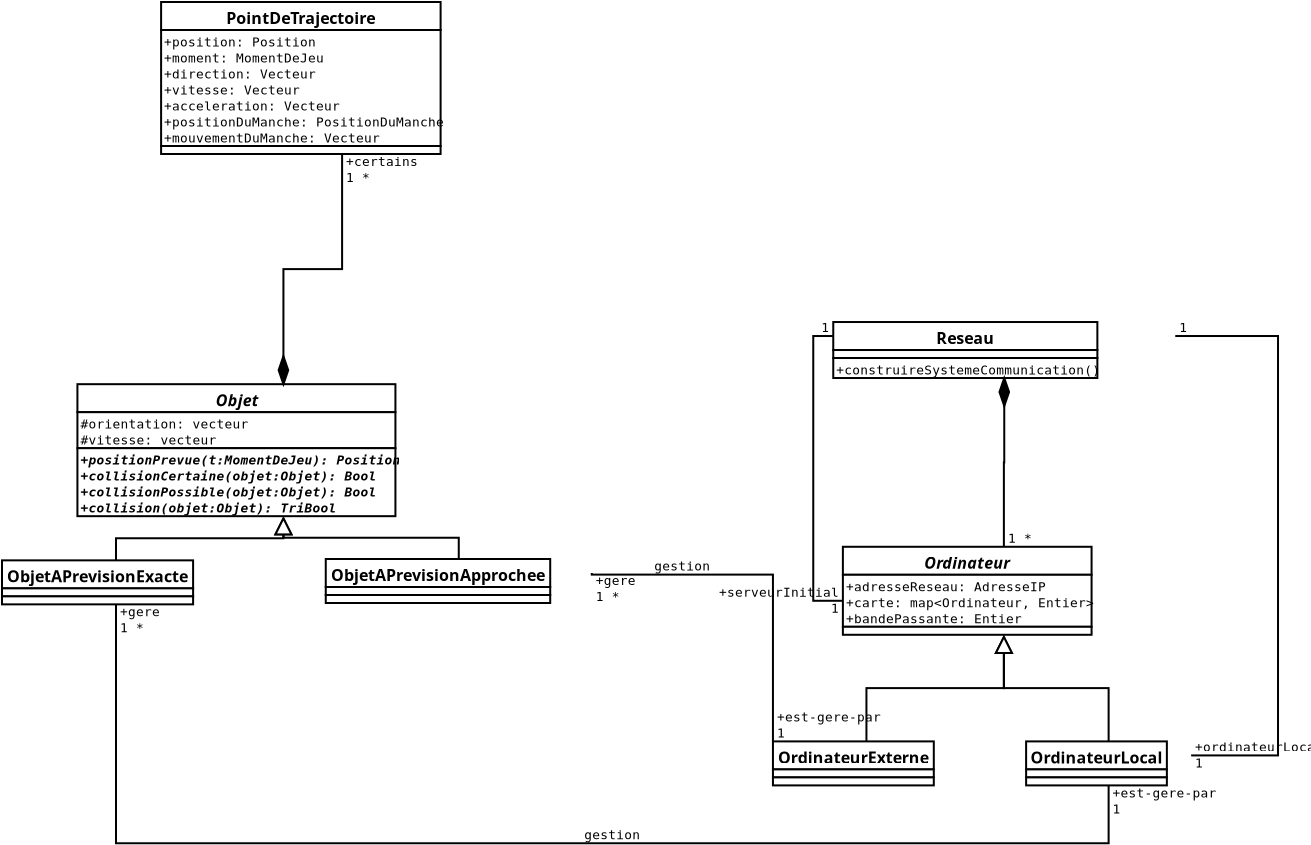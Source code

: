 <?xml version="1.0" encoding="UTF-8"?>
<dia:diagram xmlns:dia="http://www.lysator.liu.se/~alla/dia/"><dia:layer name="Background" visible="true"><dia:object type="UML - Class" version="0" id="O0"><dia:attribute name="obj_pos"><dia:point val="3.512,9.2"/></dia:attribute><dia:attribute name="obj_bb"><dia:rectangle val="3.462,9.15;24.162,15.85"/></dia:attribute><dia:attribute name="elem_corner"><dia:point val="3.512,9.2"/></dia:attribute><dia:attribute name="elem_width"><dia:real val="20.6"/></dia:attribute><dia:attribute name="elem_height"><dia:real val="6.6"/></dia:attribute><dia:attribute name="name"><dia:string>#Objet#</dia:string></dia:attribute><dia:attribute name="stereotype"><dia:string>##</dia:string></dia:attribute><dia:attribute name="comment"><dia:string>##</dia:string></dia:attribute><dia:attribute name="abstract"><dia:boolean val="true"/></dia:attribute><dia:attribute name="suppress_attributes"><dia:boolean val="false"/></dia:attribute><dia:attribute name="suppress_operations"><dia:boolean val="false"/></dia:attribute><dia:attribute name="visible_attributes"><dia:boolean val="true"/></dia:attribute><dia:attribute name="visible_operations"><dia:boolean val="true"/></dia:attribute><dia:attribute name="visible_comments"><dia:boolean val="false"/></dia:attribute><dia:attribute name="foreground_color"><dia:color val="#000000"/></dia:attribute><dia:attribute name="background_color"><dia:color val="#ffffff"/></dia:attribute><dia:attribute name="normal_font"><dia:font family="monospace" style="0" name="Courier"/></dia:attribute><dia:attribute name="abstract_font"><dia:font family="monospace" style="88" name="Courier"/></dia:attribute><dia:attribute name="polymorphic_font"><dia:font family="monospace" style="8" name="Courier"/></dia:attribute><dia:attribute name="classname_font"><dia:font family="sans" style="80" name="Courier"/></dia:attribute><dia:attribute name="abstract_classname_font"><dia:font family="sans" style="88" name="Courier"/></dia:attribute><dia:attribute name="comment_font"><dia:font family="sans" style="8" name="Courier"/></dia:attribute><dia:attribute name="font_height"><dia:real val="0.8"/></dia:attribute><dia:attribute name="polymorphic_font_height"><dia:real val="0.8"/></dia:attribute><dia:attribute name="abstract_font_height"><dia:real val="0.8"/></dia:attribute><dia:attribute name="classname_font_height"><dia:real val="1"/></dia:attribute><dia:attribute name="abstract_classname_font_height"><dia:real val="1"/></dia:attribute><dia:attribute name="comment_font_height"><dia:real val="1"/></dia:attribute><dia:attribute name="attributes"><dia:composite type="umlattribute"><dia:attribute name="name"><dia:string>#orientation#</dia:string></dia:attribute><dia:attribute name="type"><dia:string>#vecteur#</dia:string></dia:attribute><dia:attribute name="value"><dia:string>##</dia:string></dia:attribute><dia:attribute name="comment"><dia:string>##</dia:string></dia:attribute><dia:attribute name="visibility"><dia:enum val="2"/></dia:attribute><dia:attribute name="abstract"><dia:boolean val="false"/></dia:attribute><dia:attribute name="class_scope"><dia:boolean val="false"/></dia:attribute></dia:composite><dia:composite type="umlattribute"><dia:attribute name="name"><dia:string>#vitesse#</dia:string></dia:attribute><dia:attribute name="type"><dia:string>#vecteur#</dia:string></dia:attribute><dia:attribute name="value"><dia:string>##</dia:string></dia:attribute><dia:attribute name="comment"><dia:string>##</dia:string></dia:attribute><dia:attribute name="visibility"><dia:enum val="2"/></dia:attribute><dia:attribute name="abstract"><dia:boolean val="false"/></dia:attribute><dia:attribute name="class_scope"><dia:boolean val="false"/></dia:attribute></dia:composite></dia:attribute><dia:attribute name="operations"><dia:composite type="umloperation"><dia:attribute name="name"><dia:string>#positionPrevue#</dia:string></dia:attribute><dia:attribute name="stereotype"><dia:string>##</dia:string></dia:attribute><dia:attribute name="type"><dia:string>#Position#</dia:string></dia:attribute><dia:attribute name="visibility"><dia:enum val="0"/></dia:attribute><dia:attribute name="comment"><dia:string>#Calcule la position prevue au moment t#</dia:string></dia:attribute><dia:attribute name="abstract"><dia:boolean val="true"/></dia:attribute><dia:attribute name="inheritance_type"><dia:enum val="0"/></dia:attribute><dia:attribute name="query"><dia:boolean val="false"/></dia:attribute><dia:attribute name="class_scope"><dia:boolean val="false"/></dia:attribute><dia:attribute name="parameters"><dia:composite type="umlparameter"><dia:attribute name="name"><dia:string>#t#</dia:string></dia:attribute><dia:attribute name="type"><dia:string>#MomentDeJeu#</dia:string></dia:attribute><dia:attribute name="value"><dia:string>##</dia:string></dia:attribute><dia:attribute name="comment"><dia:string>#moment pour lequel on demande une prévision#</dia:string></dia:attribute><dia:attribute name="kind"><dia:enum val="0"/></dia:attribute></dia:composite></dia:attribute></dia:composite><dia:composite type="umloperation"><dia:attribute name="name"><dia:string>#collisionCertaine#</dia:string></dia:attribute><dia:attribute name="stereotype"><dia:string>##</dia:string></dia:attribute><dia:attribute name="type"><dia:string>#Bool#</dia:string></dia:attribute><dia:attribute name="visibility"><dia:enum val="0"/></dia:attribute><dia:attribute name="comment"><dia:string>#Determine si on est sur qu'il y a eu une collision#</dia:string></dia:attribute><dia:attribute name="abstract"><dia:boolean val="true"/></dia:attribute><dia:attribute name="inheritance_type"><dia:enum val="0"/></dia:attribute><dia:attribute name="query"><dia:boolean val="false"/></dia:attribute><dia:attribute name="class_scope"><dia:boolean val="false"/></dia:attribute><dia:attribute name="parameters"><dia:composite type="umlparameter"><dia:attribute name="name"><dia:string>#objet#</dia:string></dia:attribute><dia:attribute name="type"><dia:string>#Objet#</dia:string></dia:attribute><dia:attribute name="value"><dia:string>##</dia:string></dia:attribute><dia:attribute name="comment"><dia:string>##</dia:string></dia:attribute><dia:attribute name="kind"><dia:enum val="0"/></dia:attribute></dia:composite></dia:attribute></dia:composite><dia:composite type="umloperation"><dia:attribute name="name"><dia:string>#collisionPossible#</dia:string></dia:attribute><dia:attribute name="stereotype"><dia:string>##</dia:string></dia:attribute><dia:attribute name="type"><dia:string>#Bool#</dia:string></dia:attribute><dia:attribute name="visibility"><dia:enum val="0"/></dia:attribute><dia:attribute name="comment"><dia:string>#Determine s'il est probable qu'il y ai eu une collision#</dia:string></dia:attribute><dia:attribute name="abstract"><dia:boolean val="true"/></dia:attribute><dia:attribute name="inheritance_type"><dia:enum val="0"/></dia:attribute><dia:attribute name="query"><dia:boolean val="false"/></dia:attribute><dia:attribute name="class_scope"><dia:boolean val="false"/></dia:attribute><dia:attribute name="parameters"><dia:composite type="umlparameter"><dia:attribute name="name"><dia:string>#objet#</dia:string></dia:attribute><dia:attribute name="type"><dia:string>#Objet#</dia:string></dia:attribute><dia:attribute name="value"><dia:string>##</dia:string></dia:attribute><dia:attribute name="comment"><dia:string>##</dia:string></dia:attribute><dia:attribute name="kind"><dia:enum val="0"/></dia:attribute></dia:composite></dia:attribute></dia:composite><dia:composite type="umloperation"><dia:attribute name="name"><dia:string>#collision#</dia:string></dia:attribute><dia:attribute name="stereotype"><dia:string>##</dia:string></dia:attribute><dia:attribute name="type"><dia:string>#TriBool#</dia:string></dia:attribute><dia:attribute name="visibility"><dia:enum val="0"/></dia:attribute><dia:attribute name="comment"><dia:string>##</dia:string></dia:attribute><dia:attribute name="abstract"><dia:boolean val="true"/></dia:attribute><dia:attribute name="inheritance_type"><dia:enum val="0"/></dia:attribute><dia:attribute name="query"><dia:boolean val="false"/></dia:attribute><dia:attribute name="class_scope"><dia:boolean val="false"/></dia:attribute><dia:attribute name="parameters"><dia:composite type="umlparameter"><dia:attribute name="name"><dia:string>#objet#</dia:string></dia:attribute><dia:attribute name="type"><dia:string>#Objet#</dia:string></dia:attribute><dia:attribute name="value"><dia:string>##</dia:string></dia:attribute><dia:attribute name="comment"><dia:string>##</dia:string></dia:attribute><dia:attribute name="kind"><dia:enum val="0"/></dia:attribute></dia:composite></dia:attribute></dia:composite></dia:attribute><dia:attribute name="template"><dia:boolean val="false"/></dia:attribute><dia:attribute name="templates"/></dia:object><dia:object type="UML - Class" version="0" id="O1"><dia:attribute name="obj_pos"><dia:point val="-0.259,18.009"/></dia:attribute><dia:attribute name="obj_bb"><dia:rectangle val="-0.309,17.959;11.191,20.259"/></dia:attribute><dia:attribute name="elem_corner"><dia:point val="-0.259,18.009"/></dia:attribute><dia:attribute name="elem_width"><dia:real val="11.4"/></dia:attribute><dia:attribute name="elem_height"><dia:real val="2.2"/></dia:attribute><dia:attribute name="name"><dia:string>#ObjetAPrevisionExacte#</dia:string></dia:attribute><dia:attribute name="stereotype"><dia:string>##</dia:string></dia:attribute><dia:attribute name="comment"><dia:string>#Tous les objets du jeu dont le client peut prevoir la position de maniere exacte. Exemples : les lasers, les asteroides...#</dia:string></dia:attribute><dia:attribute name="abstract"><dia:boolean val="false"/></dia:attribute><dia:attribute name="suppress_attributes"><dia:boolean val="false"/></dia:attribute><dia:attribute name="suppress_operations"><dia:boolean val="false"/></dia:attribute><dia:attribute name="visible_attributes"><dia:boolean val="true"/></dia:attribute><dia:attribute name="visible_operations"><dia:boolean val="true"/></dia:attribute><dia:attribute name="visible_comments"><dia:boolean val="false"/></dia:attribute><dia:attribute name="foreground_color"><dia:color val="#000000"/></dia:attribute><dia:attribute name="background_color"><dia:color val="#ffffff"/></dia:attribute><dia:attribute name="normal_font"><dia:font family="monospace" style="0" name="Courier"/></dia:attribute><dia:attribute name="abstract_font"><dia:font family="monospace" style="88" name="Courier"/></dia:attribute><dia:attribute name="polymorphic_font"><dia:font family="monospace" style="8" name="Courier"/></dia:attribute><dia:attribute name="classname_font"><dia:font family="sans" style="80" name="Courier"/></dia:attribute><dia:attribute name="abstract_classname_font"><dia:font family="sans" style="88" name="Courier"/></dia:attribute><dia:attribute name="comment_font"><dia:font family="sans" style="8" name="Courier"/></dia:attribute><dia:attribute name="font_height"><dia:real val="0.8"/></dia:attribute><dia:attribute name="polymorphic_font_height"><dia:real val="0.8"/></dia:attribute><dia:attribute name="abstract_font_height"><dia:real val="0.8"/></dia:attribute><dia:attribute name="classname_font_height"><dia:real val="1"/></dia:attribute><dia:attribute name="abstract_classname_font_height"><dia:real val="1"/></dia:attribute><dia:attribute name="comment_font_height"><dia:real val="1"/></dia:attribute><dia:attribute name="attributes"/><dia:attribute name="operations"/><dia:attribute name="template"><dia:boolean val="false"/></dia:attribute><dia:attribute name="templates"/></dia:object><dia:object type="UML - Generalization" version="0" id="O2"><dia:attribute name="obj_pos"><dia:point val="13.812,15.8"/></dia:attribute><dia:attribute name="obj_bb"><dia:rectangle val="5.391,15.75;14.662,18.059"/></dia:attribute><dia:attribute name="orth_points"><dia:point val="13.812,15.8"/><dia:point val="13.812,16.904"/><dia:point val="5.441,16.904"/><dia:point val="5.441,18.009"/></dia:attribute><dia:attribute name="orth_orient"><dia:enum val="1"/><dia:enum val="0"/><dia:enum val="1"/></dia:attribute><dia:attribute name="orth_autoroute"><dia:boolean val="true"/></dia:attribute><dia:attribute name="name"><dia:string>##</dia:string></dia:attribute><dia:attribute name="stereotype"><dia:string>##</dia:string></dia:attribute><dia:connections><dia:connection handle="0" to="O0" connection="6"/><dia:connection handle="1" to="O1" connection="1"/></dia:connections></dia:object><dia:object type="UML - Class" version="0" id="O3"><dia:attribute name="obj_pos"><dia:point val="15.929,17.941"/></dia:attribute><dia:attribute name="obj_bb"><dia:rectangle val="15.879,17.891;29.279,20.191"/></dia:attribute><dia:attribute name="elem_corner"><dia:point val="15.929,17.941"/></dia:attribute><dia:attribute name="elem_width"><dia:real val="13.3"/></dia:attribute><dia:attribute name="elem_height"><dia:real val="2.2"/></dia:attribute><dia:attribute name="name"><dia:string>#ObjetAPrevisionApprochee#</dia:string></dia:attribute><dia:attribute name="stereotype"><dia:string>##</dia:string></dia:attribute><dia:attribute name="comment"><dia:string>#Tous les objets du jeu dont le client ne peut prevoir la position que de maniere approchee. Exemple : les appareils des autres joueurs.#</dia:string></dia:attribute><dia:attribute name="abstract"><dia:boolean val="false"/></dia:attribute><dia:attribute name="suppress_attributes"><dia:boolean val="false"/></dia:attribute><dia:attribute name="suppress_operations"><dia:boolean val="false"/></dia:attribute><dia:attribute name="visible_attributes"><dia:boolean val="true"/></dia:attribute><dia:attribute name="visible_operations"><dia:boolean val="true"/></dia:attribute><dia:attribute name="visible_comments"><dia:boolean val="false"/></dia:attribute><dia:attribute name="foreground_color"><dia:color val="#000000"/></dia:attribute><dia:attribute name="background_color"><dia:color val="#ffffff"/></dia:attribute><dia:attribute name="normal_font"><dia:font family="monospace" style="0" name="Courier"/></dia:attribute><dia:attribute name="abstract_font"><dia:font family="monospace" style="88" name="Courier"/></dia:attribute><dia:attribute name="polymorphic_font"><dia:font family="monospace" style="8" name="Courier"/></dia:attribute><dia:attribute name="classname_font"><dia:font family="sans" style="80" name="Courier"/></dia:attribute><dia:attribute name="abstract_classname_font"><dia:font family="sans" style="88" name="Courier"/></dia:attribute><dia:attribute name="comment_font"><dia:font family="sans" style="8" name="Courier"/></dia:attribute><dia:attribute name="font_height"><dia:real val="0.8"/></dia:attribute><dia:attribute name="polymorphic_font_height"><dia:real val="0.8"/></dia:attribute><dia:attribute name="abstract_font_height"><dia:real val="0.8"/></dia:attribute><dia:attribute name="classname_font_height"><dia:real val="1"/></dia:attribute><dia:attribute name="abstract_classname_font_height"><dia:real val="1"/></dia:attribute><dia:attribute name="comment_font_height"><dia:real val="1"/></dia:attribute><dia:attribute name="attributes"/><dia:attribute name="operations"/><dia:attribute name="template"><dia:boolean val="false"/></dia:attribute><dia:attribute name="templates"/></dia:object><dia:object type="UML - Generalization" version="0" id="O4"><dia:attribute name="obj_pos"><dia:point val="13.812,15.8"/></dia:attribute><dia:attribute name="obj_bb"><dia:rectangle val="12.962,15.75;22.629,17.991"/></dia:attribute><dia:attribute name="orth_points"><dia:point val="13.812,15.8"/><dia:point val="13.812,16.878"/><dia:point val="22.579,16.878"/><dia:point val="22.579,17.941"/></dia:attribute><dia:attribute name="orth_orient"><dia:enum val="1"/><dia:enum val="0"/><dia:enum val="1"/></dia:attribute><dia:attribute name="orth_autoroute"><dia:boolean val="false"/></dia:attribute><dia:attribute name="name"><dia:string>##</dia:string></dia:attribute><dia:attribute name="stereotype"><dia:string>##</dia:string></dia:attribute><dia:connections><dia:connection handle="0" to="O0" connection="6"/><dia:connection handle="1" to="O3" connection="1"/></dia:connections></dia:object><dia:object type="UML - Class" version="0" id="O5"><dia:attribute name="obj_pos"><dia:point val="41.785,17.33"/></dia:attribute><dia:attribute name="obj_bb"><dia:rectangle val="41.735,17.28;57.935,21.78"/></dia:attribute><dia:attribute name="elem_corner"><dia:point val="41.785,17.33"/></dia:attribute><dia:attribute name="elem_width"><dia:real val="16.1"/></dia:attribute><dia:attribute name="elem_height"><dia:real val="4.4"/></dia:attribute><dia:attribute name="name"><dia:string>#Ordinateur#</dia:string></dia:attribute><dia:attribute name="stereotype"><dia:string>##</dia:string></dia:attribute><dia:attribute name="comment"><dia:string>#Un des ordinateurs d'une partie. #</dia:string></dia:attribute><dia:attribute name="abstract"><dia:boolean val="true"/></dia:attribute><dia:attribute name="suppress_attributes"><dia:boolean val="false"/></dia:attribute><dia:attribute name="suppress_operations"><dia:boolean val="false"/></dia:attribute><dia:attribute name="visible_attributes"><dia:boolean val="true"/></dia:attribute><dia:attribute name="visible_operations"><dia:boolean val="true"/></dia:attribute><dia:attribute name="visible_comments"><dia:boolean val="false"/></dia:attribute><dia:attribute name="foreground_color"><dia:color val="#000000"/></dia:attribute><dia:attribute name="background_color"><dia:color val="#ffffff"/></dia:attribute><dia:attribute name="normal_font"><dia:font family="monospace" style="0" name="Courier"/></dia:attribute><dia:attribute name="abstract_font"><dia:font family="monospace" style="88" name="Courier"/></dia:attribute><dia:attribute name="polymorphic_font"><dia:font family="monospace" style="8" name="Courier"/></dia:attribute><dia:attribute name="classname_font"><dia:font family="sans" style="80" name="Courier"/></dia:attribute><dia:attribute name="abstract_classname_font"><dia:font family="sans" style="88" name="Courier"/></dia:attribute><dia:attribute name="comment_font"><dia:font family="sans" style="8" name="Courier"/></dia:attribute><dia:attribute name="font_height"><dia:real val="0.8"/></dia:attribute><dia:attribute name="polymorphic_font_height"><dia:real val="0.8"/></dia:attribute><dia:attribute name="abstract_font_height"><dia:real val="0.8"/></dia:attribute><dia:attribute name="classname_font_height"><dia:real val="1"/></dia:attribute><dia:attribute name="abstract_classname_font_height"><dia:real val="1"/></dia:attribute><dia:attribute name="comment_font_height"><dia:real val="1"/></dia:attribute><dia:attribute name="attributes"><dia:composite type="umlattribute"><dia:attribute name="name"><dia:string>#adresseReseau#</dia:string></dia:attribute><dia:attribute name="type"><dia:string>#AdresseIP#</dia:string></dia:attribute><dia:attribute name="value"><dia:string>##</dia:string></dia:attribute><dia:attribute name="comment"><dia:string>##</dia:string></dia:attribute><dia:attribute name="visibility"><dia:enum val="0"/></dia:attribute><dia:attribute name="abstract"><dia:boolean val="false"/></dia:attribute><dia:attribute name="class_scope"><dia:boolean val="false"/></dia:attribute></dia:composite><dia:composite type="umlattribute"><dia:attribute name="name"><dia:string>#carte#</dia:string></dia:attribute><dia:attribute name="type"><dia:string>#map&lt;Ordinateur, Entier&gt;#</dia:string></dia:attribute><dia:attribute name="value"><dia:string>##</dia:string></dia:attribute><dia:attribute name="comment"><dia:string>#Les distances de Ping entre les différents ordinateurs d'un réseau.#</dia:string></dia:attribute><dia:attribute name="visibility"><dia:enum val="0"/></dia:attribute><dia:attribute name="abstract"><dia:boolean val="false"/></dia:attribute><dia:attribute name="class_scope"><dia:boolean val="false"/></dia:attribute></dia:composite><dia:composite type="umlattribute"><dia:attribute name="name"><dia:string>#bandePassante#</dia:string></dia:attribute><dia:attribute name="type"><dia:string>#Entier#</dia:string></dia:attribute><dia:attribute name="value"><dia:string>##</dia:string></dia:attribute><dia:attribute name="comment"><dia:string>#Bande passante en émission en octets par secondes de l'ordinateur.#</dia:string></dia:attribute><dia:attribute name="visibility"><dia:enum val="0"/></dia:attribute><dia:attribute name="abstract"><dia:boolean val="false"/></dia:attribute><dia:attribute name="class_scope"><dia:boolean val="false"/></dia:attribute></dia:composite></dia:attribute><dia:attribute name="operations"/><dia:attribute name="template"><dia:boolean val="false"/></dia:attribute><dia:attribute name="templates"/></dia:object><dia:object type="UML - Association" version="0" id="O6"><dia:attribute name="obj_pos"><dia:point val="38.288,27.061"/></dia:attribute><dia:attribute name="obj_bb"><dia:rectangle val="29.179,18.591;44.288,27.111"/></dia:attribute><dia:attribute name="orth_points"><dia:point val="38.288,27.061"/><dia:point val="38.288,18.721"/><dia:point val="29.229,18.721"/><dia:point val="29.229,18.641"/></dia:attribute><dia:attribute name="orth_orient"><dia:enum val="1"/><dia:enum val="0"/><dia:enum val="1"/></dia:attribute><dia:attribute name="autorouting"><dia:boolean val="false"/></dia:attribute><dia:attribute name="name"><dia:string>#gestion#</dia:string></dia:attribute><dia:attribute name="direction"><dia:enum val="0"/></dia:attribute><dia:attribute name="ends"><dia:composite><dia:attribute name="role"><dia:string>#est-gere-par#</dia:string></dia:attribute><dia:attribute name="multiplicity"><dia:string>#1#</dia:string></dia:attribute><dia:attribute name="arrow"><dia:boolean val="false"/></dia:attribute><dia:attribute name="aggregate"><dia:enum val="0"/></dia:attribute></dia:composite><dia:composite><dia:attribute name="role"><dia:string>#gere#</dia:string></dia:attribute><dia:attribute name="multiplicity"><dia:string>#1 *#</dia:string></dia:attribute><dia:attribute name="arrow"><dia:boolean val="false"/></dia:attribute><dia:attribute name="aggregate"><dia:enum val="0"/></dia:attribute></dia:composite></dia:attribute><dia:connections><dia:connection handle="0" to="O12" connection="0"/><dia:connection handle="1" to="O3" connection="4"/></dia:connections></dia:object><dia:object type="UML - Class" version="0" id="O7"><dia:attribute name="obj_pos"><dia:point val="7.696,-9.909"/></dia:attribute><dia:attribute name="obj_bb"><dia:rectangle val="7.646,-9.959;25.846,-2.259"/></dia:attribute><dia:attribute name="elem_corner"><dia:point val="7.696,-9.909"/></dia:attribute><dia:attribute name="elem_width"><dia:real val="18.1"/></dia:attribute><dia:attribute name="elem_height"><dia:real val="7.6"/></dia:attribute><dia:attribute name="name"><dia:string>#PointDeTrajectoire#</dia:string></dia:attribute><dia:attribute name="stereotype"><dia:string>##</dia:string></dia:attribute><dia:attribute name="comment"><dia:string>#Point dans la trajectoire d'un objet plus d'autres informations sur l'objet lui même.#</dia:string></dia:attribute><dia:attribute name="abstract"><dia:boolean val="false"/></dia:attribute><dia:attribute name="suppress_attributes"><dia:boolean val="false"/></dia:attribute><dia:attribute name="suppress_operations"><dia:boolean val="false"/></dia:attribute><dia:attribute name="visible_attributes"><dia:boolean val="true"/></dia:attribute><dia:attribute name="visible_operations"><dia:boolean val="true"/></dia:attribute><dia:attribute name="visible_comments"><dia:boolean val="false"/></dia:attribute><dia:attribute name="foreground_color"><dia:color val="#000000"/></dia:attribute><dia:attribute name="background_color"><dia:color val="#ffffff"/></dia:attribute><dia:attribute name="normal_font"><dia:font family="monospace" style="0" name="Courier"/></dia:attribute><dia:attribute name="abstract_font"><dia:font family="monospace" style="88" name="Courier"/></dia:attribute><dia:attribute name="polymorphic_font"><dia:font family="monospace" style="8" name="Courier"/></dia:attribute><dia:attribute name="classname_font"><dia:font family="sans" style="80" name="Courier"/></dia:attribute><dia:attribute name="abstract_classname_font"><dia:font family="sans" style="88" name="Courier"/></dia:attribute><dia:attribute name="comment_font"><dia:font family="sans" style="8" name="Courier"/></dia:attribute><dia:attribute name="font_height"><dia:real val="0.8"/></dia:attribute><dia:attribute name="polymorphic_font_height"><dia:real val="0.8"/></dia:attribute><dia:attribute name="abstract_font_height"><dia:real val="0.8"/></dia:attribute><dia:attribute name="classname_font_height"><dia:real val="1"/></dia:attribute><dia:attribute name="abstract_classname_font_height"><dia:real val="1"/></dia:attribute><dia:attribute name="comment_font_height"><dia:real val="1"/></dia:attribute><dia:attribute name="attributes"><dia:composite type="umlattribute"><dia:attribute name="name"><dia:string>#position#</dia:string></dia:attribute><dia:attribute name="type"><dia:string>#Position#</dia:string></dia:attribute><dia:attribute name="value"><dia:string>##</dia:string></dia:attribute><dia:attribute name="comment"><dia:string>#position du point de la trajectoire#</dia:string></dia:attribute><dia:attribute name="visibility"><dia:enum val="0"/></dia:attribute><dia:attribute name="abstract"><dia:boolean val="false"/></dia:attribute><dia:attribute name="class_scope"><dia:boolean val="false"/></dia:attribute></dia:composite><dia:composite type="umlattribute"><dia:attribute name="name"><dia:string>#moment#</dia:string></dia:attribute><dia:attribute name="type"><dia:string>#MomentDeJeu#</dia:string></dia:attribute><dia:attribute name="value"><dia:string>##</dia:string></dia:attribute><dia:attribute name="comment"><dia:string>#instant du point de la trajectoire#</dia:string></dia:attribute><dia:attribute name="visibility"><dia:enum val="0"/></dia:attribute><dia:attribute name="abstract"><dia:boolean val="false"/></dia:attribute><dia:attribute name="class_scope"><dia:boolean val="false"/></dia:attribute></dia:composite><dia:composite type="umlattribute"><dia:attribute name="name"><dia:string>#direction#</dia:string></dia:attribute><dia:attribute name="type"><dia:string>#Vecteur#</dia:string></dia:attribute><dia:attribute name="value"><dia:string>##</dia:string></dia:attribute><dia:attribute name="comment"><dia:string>#direction de l'alignement de l'objet#</dia:string></dia:attribute><dia:attribute name="visibility"><dia:enum val="0"/></dia:attribute><dia:attribute name="abstract"><dia:boolean val="false"/></dia:attribute><dia:attribute name="class_scope"><dia:boolean val="false"/></dia:attribute></dia:composite><dia:composite type="umlattribute"><dia:attribute name="name"><dia:string>#vitesse#</dia:string></dia:attribute><dia:attribute name="type"><dia:string>#Vecteur#</dia:string></dia:attribute><dia:attribute name="value"><dia:string>##</dia:string></dia:attribute><dia:attribute name="comment"><dia:string>##</dia:string></dia:attribute><dia:attribute name="visibility"><dia:enum val="0"/></dia:attribute><dia:attribute name="abstract"><dia:boolean val="false"/></dia:attribute><dia:attribute name="class_scope"><dia:boolean val="false"/></dia:attribute></dia:composite><dia:composite type="umlattribute"><dia:attribute name="name"><dia:string>#acceleration#</dia:string></dia:attribute><dia:attribute name="type"><dia:string>#Vecteur#</dia:string></dia:attribute><dia:attribute name="value"><dia:string>##</dia:string></dia:attribute><dia:attribute name="comment"><dia:string>#Acceleration de l'objet, un vecteur#</dia:string></dia:attribute><dia:attribute name="visibility"><dia:enum val="0"/></dia:attribute><dia:attribute name="abstract"><dia:boolean val="false"/></dia:attribute><dia:attribute name="class_scope"><dia:boolean val="false"/></dia:attribute></dia:composite><dia:composite type="umlattribute"><dia:attribute name="name"><dia:string>#positionDuManche#</dia:string></dia:attribute><dia:attribute name="type"><dia:string>#PositionDuManche#</dia:string></dia:attribute><dia:attribute name="value"><dia:string>##</dia:string></dia:attribute><dia:attribute name="comment"><dia:string>#Position courante du manche a balais, sur les 2 axes#</dia:string></dia:attribute><dia:attribute name="visibility"><dia:enum val="0"/></dia:attribute><dia:attribute name="abstract"><dia:boolean val="false"/></dia:attribute><dia:attribute name="class_scope"><dia:boolean val="false"/></dia:attribute></dia:composite><dia:composite type="umlattribute"><dia:attribute name="name"><dia:string>#mouvementDuManche#</dia:string></dia:attribute><dia:attribute name="type"><dia:string>#Vecteur#</dia:string></dia:attribute><dia:attribute name="value"><dia:string>##</dia:string></dia:attribute><dia:attribute name="comment"><dia:string>#Vitesse de changement de la position du manche#</dia:string></dia:attribute><dia:attribute name="visibility"><dia:enum val="0"/></dia:attribute><dia:attribute name="abstract"><dia:boolean val="false"/></dia:attribute><dia:attribute name="class_scope"><dia:boolean val="false"/></dia:attribute></dia:composite></dia:attribute><dia:attribute name="operations"/><dia:attribute name="template"><dia:boolean val="false"/></dia:attribute><dia:attribute name="templates"/></dia:object><dia:object type="UML - Association" version="0" id="O8"><dia:attribute name="obj_pos"><dia:point val="16.746,-2.309"/></dia:attribute><dia:attribute name="obj_bb"><dia:rectangle val="13.062,-2.359;20.746,9.95"/></dia:attribute><dia:attribute name="orth_points"><dia:point val="16.746,-2.309"/><dia:point val="16.746,3.446"/><dia:point val="13.812,3.446"/><dia:point val="13.812,9.2"/></dia:attribute><dia:attribute name="orth_orient"><dia:enum val="1"/><dia:enum val="0"/><dia:enum val="1"/></dia:attribute><dia:attribute name="name"><dia:string>##</dia:string></dia:attribute><dia:attribute name="direction"><dia:enum val="0"/></dia:attribute><dia:attribute name="ends"><dia:composite><dia:attribute name="role"><dia:string>#certains#</dia:string></dia:attribute><dia:attribute name="multiplicity"><dia:string>#1 *#</dia:string></dia:attribute><dia:attribute name="arrow"><dia:boolean val="false"/></dia:attribute><dia:attribute name="aggregate"><dia:enum val="0"/></dia:attribute></dia:composite><dia:composite><dia:attribute name="role"><dia:string>##</dia:string></dia:attribute><dia:attribute name="multiplicity"><dia:string>##</dia:string></dia:attribute><dia:attribute name="arrow"><dia:boolean val="false"/></dia:attribute><dia:attribute name="aggregate"><dia:enum val="2"/></dia:attribute></dia:composite></dia:attribute><dia:connections><dia:connection handle="0" to="O7" connection="6"/><dia:connection handle="1" to="O0" connection="1"/></dia:connections></dia:object><dia:object type="UML - Class" version="0" id="O9"><dia:attribute name="obj_pos"><dia:point val="41.304,6.092"/></dia:attribute><dia:attribute name="obj_bb"><dia:rectangle val="41.254,6.042;58.454,8.942"/></dia:attribute><dia:attribute name="elem_corner"><dia:point val="41.304,6.092"/></dia:attribute><dia:attribute name="elem_width"><dia:real val="17.1"/></dia:attribute><dia:attribute name="elem_height"><dia:real val="2.8"/></dia:attribute><dia:attribute name="name"><dia:string>#Reseau#</dia:string></dia:attribute><dia:attribute name="stereotype"><dia:string>##</dia:string></dia:attribute><dia:attribute name="comment"><dia:string>#Ensemble d'ordinateurs connectes lors d'une partie.#</dia:string></dia:attribute><dia:attribute name="abstract"><dia:boolean val="false"/></dia:attribute><dia:attribute name="suppress_attributes"><dia:boolean val="false"/></dia:attribute><dia:attribute name="suppress_operations"><dia:boolean val="false"/></dia:attribute><dia:attribute name="visible_attributes"><dia:boolean val="true"/></dia:attribute><dia:attribute name="visible_operations"><dia:boolean val="true"/></dia:attribute><dia:attribute name="visible_comments"><dia:boolean val="false"/></dia:attribute><dia:attribute name="foreground_color"><dia:color val="#000000"/></dia:attribute><dia:attribute name="background_color"><dia:color val="#ffffff"/></dia:attribute><dia:attribute name="normal_font"><dia:font family="monospace" style="0" name="Courier"/></dia:attribute><dia:attribute name="abstract_font"><dia:font family="monospace" style="88" name="Courier"/></dia:attribute><dia:attribute name="polymorphic_font"><dia:font family="monospace" style="8" name="Courier"/></dia:attribute><dia:attribute name="classname_font"><dia:font family="sans" style="80" name="Courier"/></dia:attribute><dia:attribute name="abstract_classname_font"><dia:font family="sans" style="88" name="Courier"/></dia:attribute><dia:attribute name="comment_font"><dia:font family="sans" style="8" name="Courier"/></dia:attribute><dia:attribute name="font_height"><dia:real val="0.8"/></dia:attribute><dia:attribute name="polymorphic_font_height"><dia:real val="0.8"/></dia:attribute><dia:attribute name="abstract_font_height"><dia:real val="0.8"/></dia:attribute><dia:attribute name="classname_font_height"><dia:real val="1"/></dia:attribute><dia:attribute name="abstract_classname_font_height"><dia:real val="1"/></dia:attribute><dia:attribute name="comment_font_height"><dia:real val="1"/></dia:attribute><dia:attribute name="attributes"/><dia:attribute name="operations"><dia:composite type="umloperation"><dia:attribute name="name"><dia:string>#construireSystemeCommunication#</dia:string></dia:attribute><dia:attribute name="stereotype"><dia:string>##</dia:string></dia:attribute><dia:attribute name="type"><dia:string>##</dia:string></dia:attribute><dia:attribute name="visibility"><dia:enum val="0"/></dia:attribute><dia:attribute name="comment"><dia:string>#Construit une &quot;carte&quot; du reseau #</dia:string></dia:attribute><dia:attribute name="abstract"><dia:boolean val="false"/></dia:attribute><dia:attribute name="inheritance_type"><dia:enum val="2"/></dia:attribute><dia:attribute name="query"><dia:boolean val="false"/></dia:attribute><dia:attribute name="class_scope"><dia:boolean val="false"/></dia:attribute><dia:attribute name="parameters"/></dia:composite></dia:attribute><dia:attribute name="template"><dia:boolean val="false"/></dia:attribute><dia:attribute name="templates"/></dia:object><dia:object type="UML - Association" version="0" id="O10"><dia:attribute name="obj_pos"><dia:point val="49.835,17.33"/></dia:attribute><dia:attribute name="obj_bb"><dia:rectangle val="49.104,8.142;51.335,17.38"/></dia:attribute><dia:attribute name="orth_points"><dia:point val="49.835,17.33"/><dia:point val="49.835,13.111"/><dia:point val="49.854,13.111"/><dia:point val="49.854,8.892"/></dia:attribute><dia:attribute name="orth_orient"><dia:enum val="1"/><dia:enum val="0"/><dia:enum val="1"/></dia:attribute><dia:attribute name="name"><dia:string>##</dia:string></dia:attribute><dia:attribute name="direction"><dia:enum val="0"/></dia:attribute><dia:attribute name="ends"><dia:composite><dia:attribute name="role"><dia:string>##</dia:string></dia:attribute><dia:attribute name="multiplicity"><dia:string>#1 *#</dia:string></dia:attribute><dia:attribute name="arrow"><dia:boolean val="false"/></dia:attribute><dia:attribute name="aggregate"><dia:enum val="0"/></dia:attribute></dia:composite><dia:composite><dia:attribute name="role"><dia:string>##</dia:string></dia:attribute><dia:attribute name="multiplicity"><dia:string>##</dia:string></dia:attribute><dia:attribute name="arrow"><dia:boolean val="false"/></dia:attribute><dia:attribute name="aggregate"><dia:enum val="2"/></dia:attribute></dia:composite></dia:attribute><dia:connections><dia:connection handle="0" to="O5" connection="1"/><dia:connection handle="1" to="O9" connection="6"/></dia:connections></dia:object><dia:object type="UML - Association" version="0" id="O11"><dia:attribute name="obj_pos"><dia:point val="41.304,6.792"/></dia:attribute><dia:attribute name="obj_bb"><dia:rectangle val="40.254,6.742;48.785,21.63"/></dia:attribute><dia:attribute name="orth_points"><dia:point val="41.304,6.792"/><dia:point val="40.304,6.792"/><dia:point val="40.304,20.03"/><dia:point val="41.785,20.03"/></dia:attribute><dia:attribute name="orth_orient"><dia:enum val="0"/><dia:enum val="1"/><dia:enum val="0"/></dia:attribute><dia:attribute name="name"><dia:string>##</dia:string></dia:attribute><dia:attribute name="direction"><dia:enum val="0"/></dia:attribute><dia:attribute name="ends"><dia:composite><dia:attribute name="role"><dia:string>##</dia:string></dia:attribute><dia:attribute name="multiplicity"><dia:string>#1#</dia:string></dia:attribute><dia:attribute name="arrow"><dia:boolean val="false"/></dia:attribute><dia:attribute name="aggregate"><dia:enum val="0"/></dia:attribute></dia:composite><dia:composite><dia:attribute name="role"><dia:string>#serveurInitial#</dia:string></dia:attribute><dia:attribute name="multiplicity"><dia:string>#1#</dia:string></dia:attribute><dia:attribute name="arrow"><dia:boolean val="false"/></dia:attribute><dia:attribute name="aggregate"><dia:enum val="0"/></dia:attribute></dia:composite></dia:attribute><dia:connections><dia:connection handle="0" to="O9" connection="3"/><dia:connection handle="1" to="O5" connection="10"/></dia:connections></dia:object><dia:object type="UML - Class" version="0" id="O12"><dia:attribute name="obj_pos"><dia:point val="38.288,27.061"/></dia:attribute><dia:attribute name="obj_bb"><dia:rectangle val="38.238,27.012;47.688,29.311"/></dia:attribute><dia:attribute name="elem_corner"><dia:point val="38.288,27.061"/></dia:attribute><dia:attribute name="elem_width"><dia:real val="9.35"/></dia:attribute><dia:attribute name="elem_height"><dia:real val="2.2"/></dia:attribute><dia:attribute name="name"><dia:string>#OrdinateurExterne#</dia:string></dia:attribute><dia:attribute name="stereotype"><dia:string>##</dia:string></dia:attribute><dia:attribute name="comment"><dia:string>#Ordinateur qui n'est pas l'odinateur local.#</dia:string></dia:attribute><dia:attribute name="abstract"><dia:boolean val="false"/></dia:attribute><dia:attribute name="suppress_attributes"><dia:boolean val="false"/></dia:attribute><dia:attribute name="suppress_operations"><dia:boolean val="false"/></dia:attribute><dia:attribute name="visible_attributes"><dia:boolean val="true"/></dia:attribute><dia:attribute name="visible_operations"><dia:boolean val="true"/></dia:attribute><dia:attribute name="visible_comments"><dia:boolean val="false"/></dia:attribute><dia:attribute name="foreground_color"><dia:color val="#000000"/></dia:attribute><dia:attribute name="background_color"><dia:color val="#ffffff"/></dia:attribute><dia:attribute name="normal_font"><dia:font family="monospace" style="0" name="Courier"/></dia:attribute><dia:attribute name="abstract_font"><dia:font family="monospace" style="88" name="Courier"/></dia:attribute><dia:attribute name="polymorphic_font"><dia:font family="monospace" style="8" name="Courier"/></dia:attribute><dia:attribute name="classname_font"><dia:font family="sans" style="80" name="Courier"/></dia:attribute><dia:attribute name="abstract_classname_font"><dia:font family="sans" style="88" name="Courier"/></dia:attribute><dia:attribute name="comment_font"><dia:font family="sans" style="8" name="Courier"/></dia:attribute><dia:attribute name="font_height"><dia:real val="0.8"/></dia:attribute><dia:attribute name="polymorphic_font_height"><dia:real val="0.8"/></dia:attribute><dia:attribute name="abstract_font_height"><dia:real val="0.8"/></dia:attribute><dia:attribute name="classname_font_height"><dia:real val="1"/></dia:attribute><dia:attribute name="abstract_classname_font_height"><dia:real val="1"/></dia:attribute><dia:attribute name="comment_font_height"><dia:real val="1"/></dia:attribute><dia:attribute name="attributes"/><dia:attribute name="operations"/><dia:attribute name="template"><dia:boolean val="false"/></dia:attribute><dia:attribute name="templates"/></dia:object><dia:object type="UML - Generalization" version="0" id="O13"><dia:attribute name="obj_pos"><dia:point val="49.835,21.73"/></dia:attribute><dia:attribute name="obj_bb"><dia:rectangle val="42.913,21.68;50.685,27.111"/></dia:attribute><dia:attribute name="orth_points"><dia:point val="49.835,21.73"/><dia:point val="49.835,24.396"/><dia:point val="42.963,24.396"/><dia:point val="42.963,27.061"/></dia:attribute><dia:attribute name="orth_orient"><dia:enum val="1"/><dia:enum val="0"/><dia:enum val="1"/></dia:attribute><dia:attribute name="orth_autoroute"><dia:boolean val="true"/></dia:attribute><dia:attribute name="name"><dia:string>##</dia:string></dia:attribute><dia:attribute name="stereotype"><dia:string>##</dia:string></dia:attribute><dia:connections><dia:connection handle="0" to="O5" connection="6"/><dia:connection handle="1" to="O12" connection="1"/></dia:connections></dia:object><dia:object type="UML - Class" version="0" id="O14"><dia:attribute name="obj_pos"><dia:point val="50.947,27.061"/></dia:attribute><dia:attribute name="obj_bb"><dia:rectangle val="50.897,27.012;59.247,29.311"/></dia:attribute><dia:attribute name="elem_corner"><dia:point val="50.947,27.061"/></dia:attribute><dia:attribute name="elem_width"><dia:real val="8.25"/></dia:attribute><dia:attribute name="elem_height"><dia:real val="2.2"/></dia:attribute><dia:attribute name="name"><dia:string>#OrdinateurLocal#</dia:string></dia:attribute><dia:attribute name="stereotype"><dia:string>##</dia:string></dia:attribute><dia:attribute name="comment"><dia:string>#Ordinateur local, le programme présentement décrit est exécuté sur cet ordinateur.#</dia:string></dia:attribute><dia:attribute name="abstract"><dia:boolean val="false"/></dia:attribute><dia:attribute name="suppress_attributes"><dia:boolean val="false"/></dia:attribute><dia:attribute name="suppress_operations"><dia:boolean val="false"/></dia:attribute><dia:attribute name="visible_attributes"><dia:boolean val="true"/></dia:attribute><dia:attribute name="visible_operations"><dia:boolean val="true"/></dia:attribute><dia:attribute name="visible_comments"><dia:boolean val="false"/></dia:attribute><dia:attribute name="foreground_color"><dia:color val="#000000"/></dia:attribute><dia:attribute name="background_color"><dia:color val="#ffffff"/></dia:attribute><dia:attribute name="normal_font"><dia:font family="monospace" style="0" name="Courier"/></dia:attribute><dia:attribute name="abstract_font"><dia:font family="monospace" style="88" name="Courier"/></dia:attribute><dia:attribute name="polymorphic_font"><dia:font family="monospace" style="8" name="Courier"/></dia:attribute><dia:attribute name="classname_font"><dia:font family="sans" style="80" name="Courier"/></dia:attribute><dia:attribute name="abstract_classname_font"><dia:font family="sans" style="88" name="Courier"/></dia:attribute><dia:attribute name="comment_font"><dia:font family="sans" style="8" name="Courier"/></dia:attribute><dia:attribute name="font_height"><dia:real val="0.8"/></dia:attribute><dia:attribute name="polymorphic_font_height"><dia:real val="0.8"/></dia:attribute><dia:attribute name="abstract_font_height"><dia:real val="0.8"/></dia:attribute><dia:attribute name="classname_font_height"><dia:real val="1"/></dia:attribute><dia:attribute name="abstract_classname_font_height"><dia:real val="1"/></dia:attribute><dia:attribute name="comment_font_height"><dia:real val="1"/></dia:attribute><dia:attribute name="attributes"/><dia:attribute name="operations"/><dia:attribute name="template"><dia:boolean val="false"/></dia:attribute><dia:attribute name="templates"/></dia:object><dia:object type="UML - Generalization" version="0" id="O15"><dia:attribute name="obj_pos"><dia:point val="49.835,21.73"/></dia:attribute><dia:attribute name="obj_bb"><dia:rectangle val="48.985,21.68;55.122,27.111"/></dia:attribute><dia:attribute name="orth_points"><dia:point val="49.835,21.73"/><dia:point val="49.835,24.396"/><dia:point val="55.072,24.396"/><dia:point val="55.072,27.061"/></dia:attribute><dia:attribute name="orth_orient"><dia:enum val="1"/><dia:enum val="0"/><dia:enum val="1"/></dia:attribute><dia:attribute name="orth_autoroute"><dia:boolean val="true"/></dia:attribute><dia:attribute name="name"><dia:string>##</dia:string></dia:attribute><dia:attribute name="stereotype"><dia:string>##</dia:string></dia:attribute><dia:connections><dia:connection handle="0" to="O5" connection="6"/><dia:connection handle="1" to="O14" connection="1"/></dia:connections></dia:object><dia:object type="UML - Association" version="0" id="O16"><dia:attribute name="obj_pos"><dia:point val="55.072,29.262"/></dia:attribute><dia:attribute name="obj_bb"><dia:rectangle val="5.391,20.159;61.072,32.953"/></dia:attribute><dia:attribute name="orth_points"><dia:point val="55.072,29.262"/><dia:point val="55.072,32.154"/><dia:point val="5.441,32.154"/><dia:point val="5.441,20.209"/></dia:attribute><dia:attribute name="orth_orient"><dia:enum val="1"/><dia:enum val="0"/><dia:enum val="1"/></dia:attribute><dia:attribute name="autorouting"><dia:boolean val="false"/></dia:attribute><dia:attribute name="name"><dia:string>#gestion#</dia:string></dia:attribute><dia:attribute name="direction"><dia:enum val="0"/></dia:attribute><dia:attribute name="ends"><dia:composite><dia:attribute name="role"><dia:string>#est-gere-par#</dia:string></dia:attribute><dia:attribute name="multiplicity"><dia:string>#1#</dia:string></dia:attribute><dia:attribute name="arrow"><dia:boolean val="false"/></dia:attribute><dia:attribute name="aggregate"><dia:enum val="0"/></dia:attribute></dia:composite><dia:composite><dia:attribute name="role"><dia:string>#gere#</dia:string></dia:attribute><dia:attribute name="multiplicity"><dia:string>#1 *#</dia:string></dia:attribute><dia:attribute name="arrow"><dia:boolean val="false"/></dia:attribute><dia:attribute name="aggregate"><dia:enum val="0"/></dia:attribute></dia:composite></dia:attribute><dia:connections><dia:connection handle="0" to="O14" connection="6"/><dia:connection handle="1" to="O1" connection="6"/></dia:connections></dia:object><dia:object type="UML - Association" version="0" id="O17"><dia:attribute name="obj_pos"><dia:point val="58.404,6.792"/></dia:attribute><dia:attribute name="obj_bb"><dia:rectangle val="58.354,6.742;66.697,29.361"/></dia:attribute><dia:attribute name="orth_points"><dia:point val="58.404,6.792"/><dia:point val="63.542,6.792"/><dia:point val="63.542,27.762"/><dia:point val="59.197,27.762"/></dia:attribute><dia:attribute name="orth_orient"><dia:enum val="0"/><dia:enum val="1"/><dia:enum val="0"/></dia:attribute><dia:attribute name="autorouting"><dia:boolean val="false"/></dia:attribute><dia:attribute name="name"><dia:string>##</dia:string></dia:attribute><dia:attribute name="direction"><dia:enum val="0"/></dia:attribute><dia:attribute name="ends"><dia:composite><dia:attribute name="role"><dia:string>##</dia:string></dia:attribute><dia:attribute name="multiplicity"><dia:string>#1#</dia:string></dia:attribute><dia:attribute name="arrow"><dia:boolean val="false"/></dia:attribute><dia:attribute name="aggregate"><dia:enum val="0"/></dia:attribute></dia:composite><dia:composite><dia:attribute name="role"><dia:string>#ordinateurLocal#</dia:string></dia:attribute><dia:attribute name="multiplicity"><dia:string>#1#</dia:string></dia:attribute><dia:attribute name="arrow"><dia:boolean val="false"/></dia:attribute><dia:attribute name="aggregate"><dia:enum val="0"/></dia:attribute></dia:composite></dia:attribute><dia:connections><dia:connection handle="0" to="O9" connection="4"/><dia:connection handle="1" to="O14" connection="4"/></dia:connections></dia:object></dia:layer></dia:diagram>
